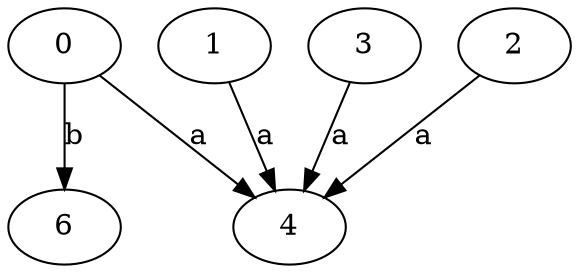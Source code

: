 strict digraph  {
0;
1;
3;
4;
6;
2;
0 -> 4  [label=a];
0 -> 6  [label=b];
1 -> 4  [label=a];
3 -> 4  [label=a];
2 -> 4  [label=a];
}
